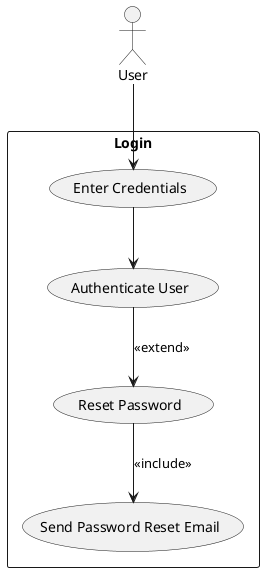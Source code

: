 @startuml  HealthMate - Login use-case diagram
top to bottom direction
actor "User" as user
rectangle "Login" as login {
  usecase "Enter Credentials" as UC1
  usecase "Authenticate User" as UC2
  usecase "Reset Password" as UC3
  usecase "Send Password Reset Email" as UC4
}
user --> UC1
UC1 --> UC2
UC2 --> UC3 : <<extend>>
UC3 --> UC4 : <<include>>
@enduml
